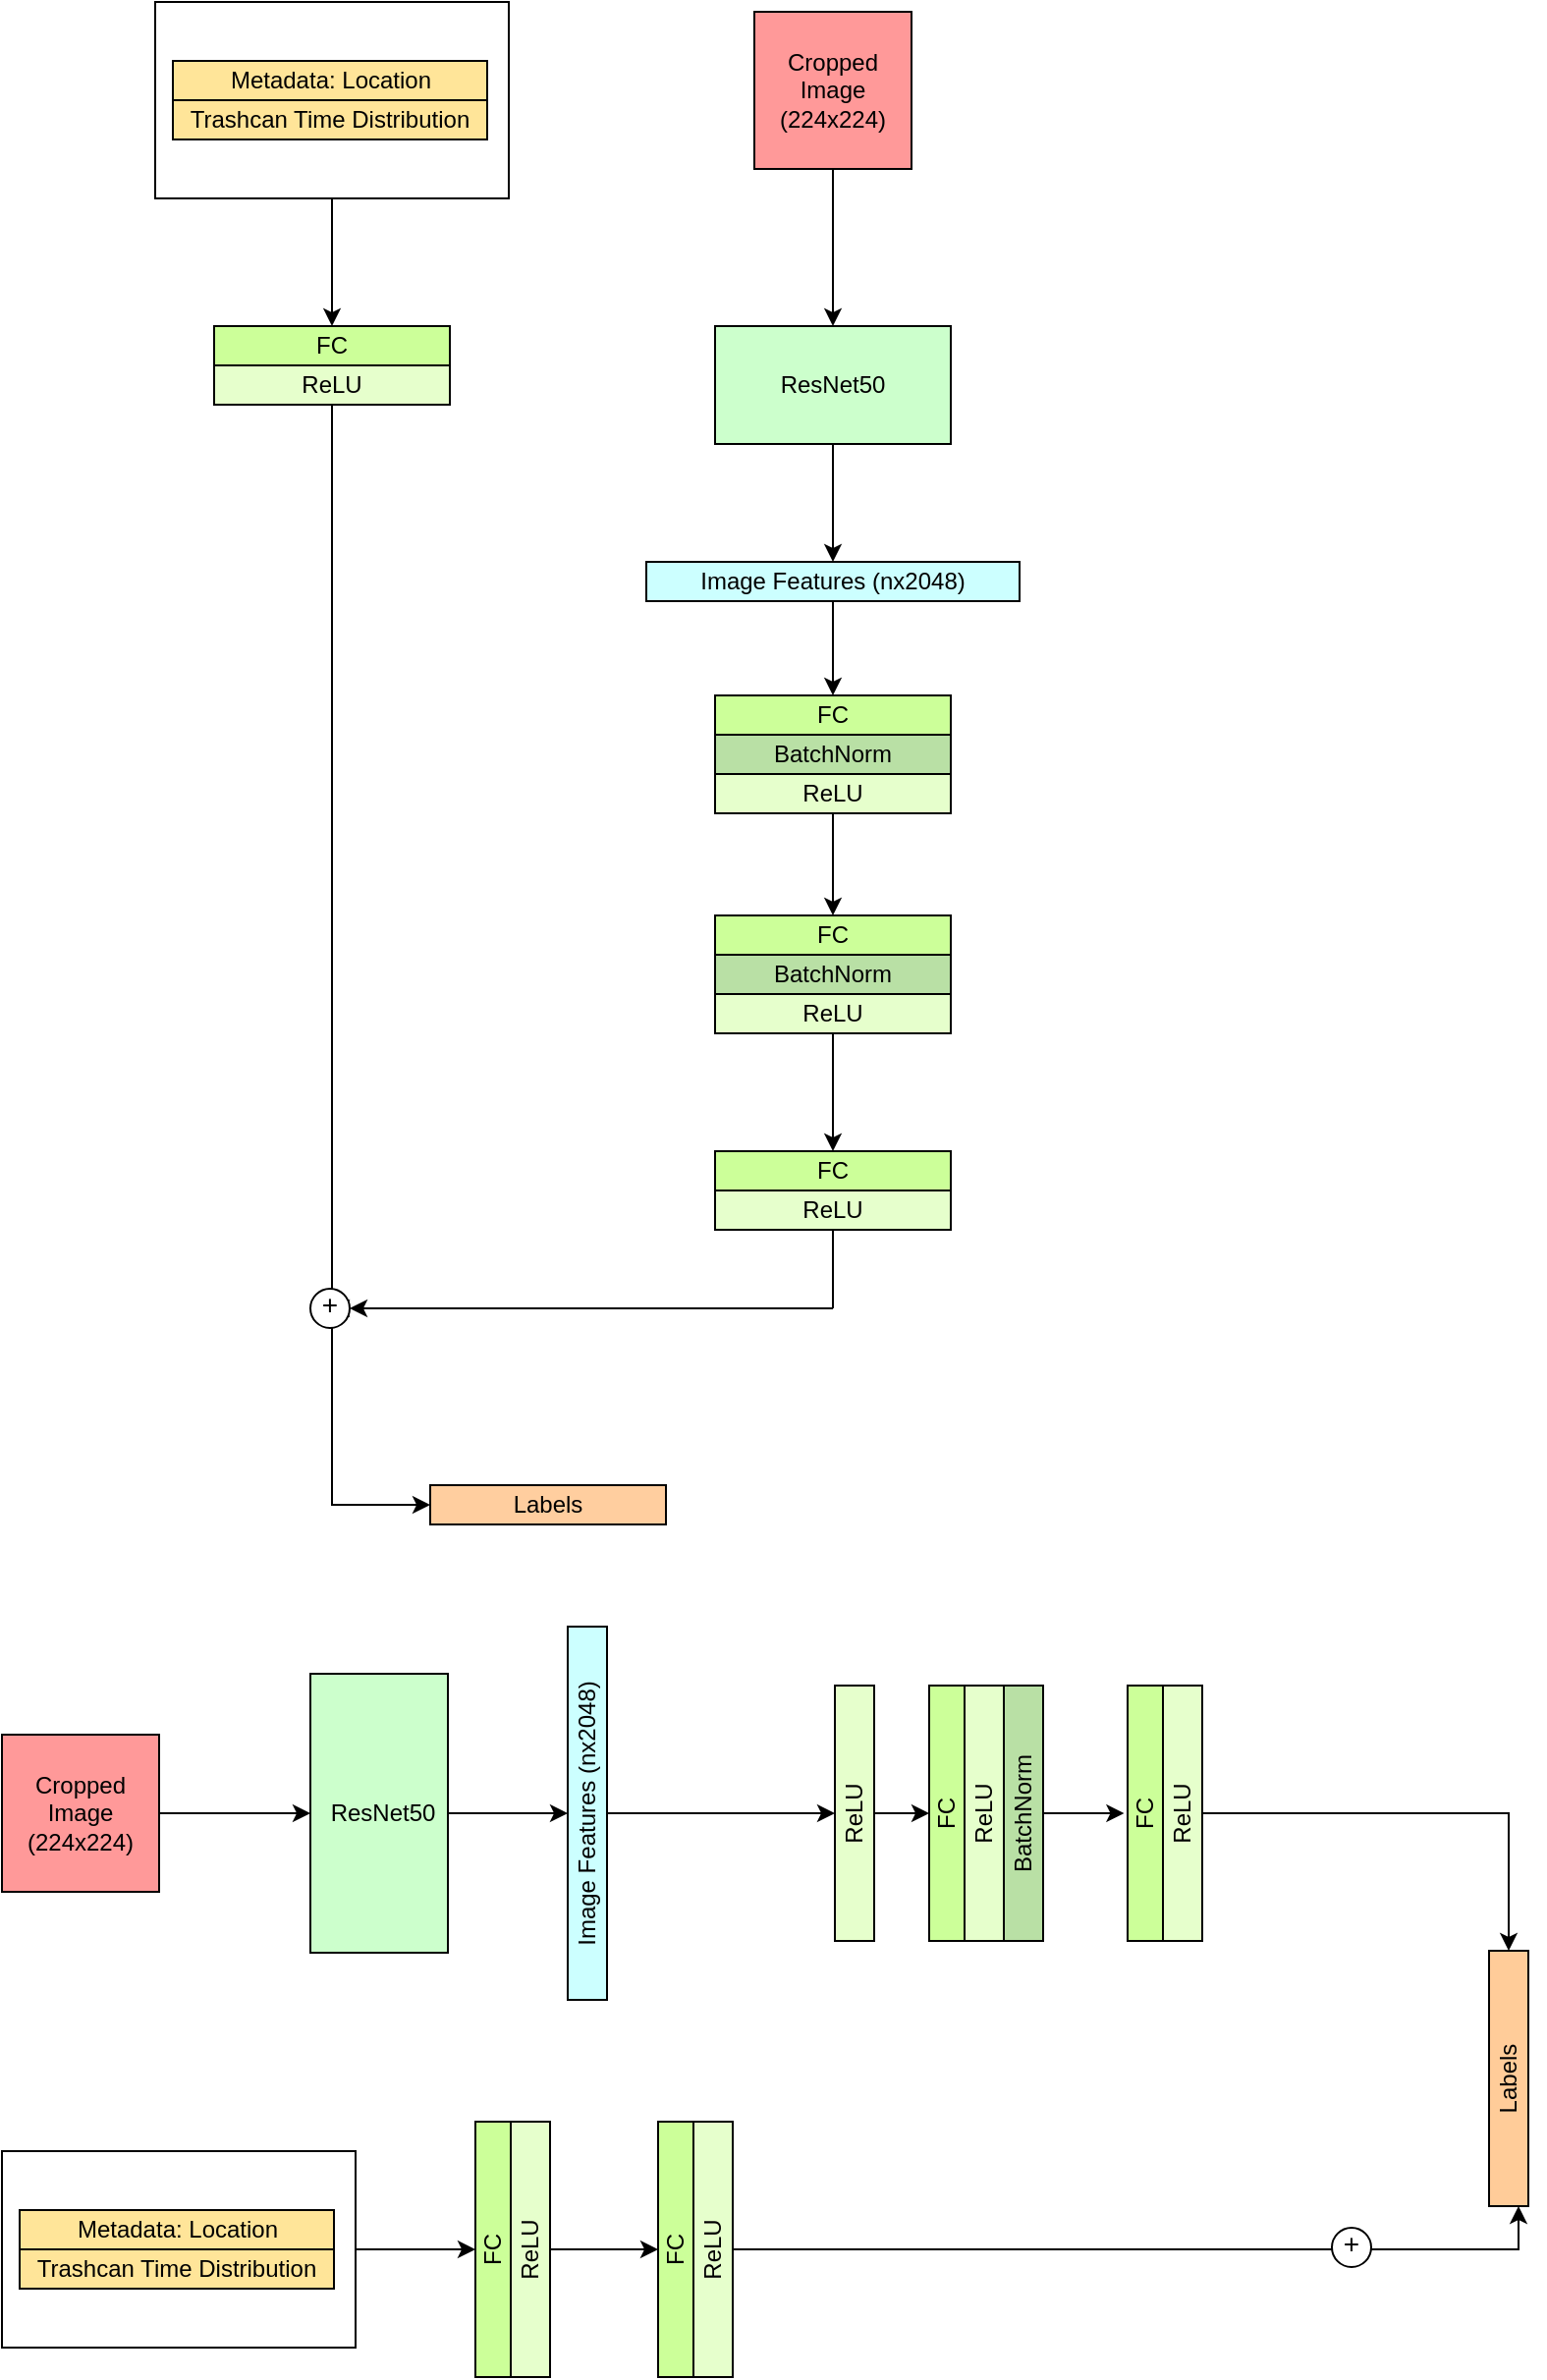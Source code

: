 <mxGraphModel dx="1297" dy="867" grid="0" gridSize="10" guides="0" tooltips="1" connect="1" arrows="1" fold="1" page="1" pageScale="1" pageWidth="1100" pageHeight="850" background="#ffffff"><root><mxCell id="0"/><mxCell id="1" parent="0"/><mxCell id="11" value="" style="group" parent="1" vertex="1" connectable="0"><mxGeometry x="525" y="120" width="80" height="80" as="geometry"/></mxCell><mxCell id="9" value="" style="whiteSpace=wrap;html=1;aspect=fixed;fillColor=#FF9999;" parent="11" vertex="1"><mxGeometry width="80" height="80" as="geometry"/></mxCell><mxCell id="10" value="Cropped Image (224x224)" style="text;html=1;strokeColor=none;fillColor=none;align=center;verticalAlign=middle;whiteSpace=wrap;rounded=0;" parent="11" vertex="1"><mxGeometry x="5" y="20" width="70" height="40" as="geometry"/></mxCell><mxCell id="12" value="" style="group" parent="1" vertex="1" connectable="0"><mxGeometry x="505" y="280" width="120" height="60" as="geometry"/></mxCell><mxCell id="4" value="" style="rounded=0;whiteSpace=wrap;html=1;fillColor=#CCFFCC;" parent="12" vertex="1"><mxGeometry width="120" height="60" as="geometry"/></mxCell><mxCell id="5" value="ResNet50" style="text;html=1;strokeColor=none;fillColor=none;align=center;verticalAlign=middle;whiteSpace=wrap;rounded=0;" parent="12" vertex="1"><mxGeometry x="20" y="20" width="80" height="20" as="geometry"/></mxCell><mxCell id="6" style="edgeStyle=orthogonalEdgeStyle;rounded=0;html=1;exitX=0.5;exitY=0;entryX=0.5;entryY=0;jettySize=auto;orthogonalLoop=1;" parent="12" source="5" target="5" edge="1"><mxGeometry relative="1" as="geometry"/></mxCell><mxCell id="23" style="edgeStyle=orthogonalEdgeStyle;rounded=0;html=1;exitX=0.5;exitY=1;entryX=0.5;entryY=0;jettySize=auto;orthogonalLoop=1;" parent="1" source="9" target="4" edge="1"><mxGeometry relative="1" as="geometry"/></mxCell><mxCell id="26" value="" style="group" parent="1" vertex="1" connectable="0"><mxGeometry x="470" y="400" width="190" height="20" as="geometry"/></mxCell><mxCell id="24" value="" style="rounded=0;whiteSpace=wrap;html=1;fillColor=#CCFFFF;" parent="26" vertex="1"><mxGeometry width="190" height="20" as="geometry"/></mxCell><mxCell id="25" value="Image Features (nx2048)" style="text;html=1;strokeColor=none;fillColor=none;align=center;verticalAlign=middle;whiteSpace=wrap;rounded=0;" parent="26" vertex="1"><mxGeometry x="15" width="160" height="20" as="geometry"/></mxCell><mxCell id="27" style="edgeStyle=orthogonalEdgeStyle;rounded=0;html=1;exitX=0.5;exitY=1;entryX=0.5;entryY=0;jettySize=auto;orthogonalLoop=1;" parent="1" source="4" target="25" edge="1"><mxGeometry relative="1" as="geometry"/></mxCell><mxCell id="32" value="" style="group" parent="1" vertex="1" connectable="0"><mxGeometry x="229" y="145" width="171" height="70" as="geometry"/></mxCell><mxCell id="31" value="" style="group" parent="32" vertex="1" connectable="0"><mxGeometry width="171" height="70" as="geometry"/></mxCell><mxCell id="17" value="" style="group" parent="31" vertex="1" connectable="0"><mxGeometry width="171" height="70" as="geometry"/></mxCell><mxCell id="14" value="" style="rounded=0;whiteSpace=wrap;html=1;fillColor=#FFE599;" parent="17" vertex="1"><mxGeometry width="160" height="20" as="geometry"/></mxCell><mxCell id="15" value="Metadata: Location" style="text;html=1;strokeColor=none;fillColor=none;align=center;verticalAlign=middle;whiteSpace=wrap;rounded=0;" parent="17" vertex="1"><mxGeometry x="3" width="155" height="20" as="geometry"/></mxCell><mxCell id="16" style="edgeStyle=orthogonalEdgeStyle;rounded=0;html=1;exitX=0.5;exitY=0;entryX=0.5;entryY=0;jettySize=auto;orthogonalLoop=1;" parent="17" source="15" target="15" edge="1"><mxGeometry relative="1" as="geometry"/></mxCell><mxCell id="28" value="" style="rounded=0;whiteSpace=wrap;html=1;fillColor=none;" parent="17" vertex="1"><mxGeometry x="-9" y="-30" width="180" height="100" as="geometry"/></mxCell><mxCell id="18" value="" style="rounded=0;whiteSpace=wrap;html=1;fillColor=#FFE599;" parent="31" vertex="1"><mxGeometry y="20" width="160" height="20" as="geometry"/></mxCell><mxCell id="19" value="Trashcan Time Distribution" style="text;html=1;strokeColor=none;fillColor=none;align=center;verticalAlign=middle;whiteSpace=wrap;rounded=0;" parent="31" vertex="1"><mxGeometry x="5" y="20" width="150" height="20" as="geometry"/></mxCell><mxCell id="33" value="" style="rounded=0;whiteSpace=wrap;html=1;fillColor=#CCFF99;" parent="1" vertex="1"><mxGeometry x="250" y="280" width="120" height="20" as="geometry"/></mxCell><mxCell id="34" value="FC" style="text;html=1;strokeColor=none;fillColor=none;align=center;verticalAlign=middle;whiteSpace=wrap;rounded=0;" parent="1" vertex="1"><mxGeometry x="290" y="280" width="40" height="20" as="geometry"/></mxCell><mxCell id="35" style="edgeStyle=orthogonalEdgeStyle;rounded=0;html=1;exitX=0.5;exitY=1;entryX=0.5;entryY=0;jettySize=auto;orthogonalLoop=1;" parent="1" source="28" target="34" edge="1"><mxGeometry relative="1" as="geometry"/></mxCell><mxCell id="36" value="" style="rounded=0;whiteSpace=wrap;html=1;fillColor=#E6FFCC;" parent="1" vertex="1"><mxGeometry x="250" y="300" width="120" height="20" as="geometry"/></mxCell><mxCell id="79" style="edgeStyle=orthogonalEdgeStyle;rounded=0;html=1;exitX=0.5;exitY=1;entryX=0;entryY=0.5;jettySize=auto;orthogonalLoop=1;shadow=0;" parent="1" source="37" target="47" edge="1"><mxGeometry relative="1" as="geometry"/></mxCell><mxCell id="37" value="ReLU" style="text;html=1;strokeColor=none;fillColor=none;align=center;verticalAlign=middle;whiteSpace=wrap;rounded=0;" parent="1" vertex="1"><mxGeometry x="290" y="300" width="40" height="20" as="geometry"/></mxCell><mxCell id="47" value="" style="rounded=0;whiteSpace=wrap;html=1;strokeWidth=1;fillColor=#FFCE9F;fontSize=12;" parent="1" vertex="1"><mxGeometry x="360" y="870" width="120" height="20" as="geometry"/></mxCell><mxCell id="48" value="Labels" style="text;html=1;strokeColor=none;fillColor=none;align=center;verticalAlign=middle;whiteSpace=wrap;rounded=0;fontSize=12;" parent="1" vertex="1"><mxGeometry x="400" y="870" width="40" height="20" as="geometry"/></mxCell><mxCell id="50" value="" style="rounded=0;whiteSpace=wrap;html=1;fillColor=#CCFF99;" parent="1" vertex="1"><mxGeometry x="505" y="468" width="120" height="20" as="geometry"/></mxCell><mxCell id="51" value="FC" style="text;html=1;strokeColor=none;fillColor=none;align=center;verticalAlign=middle;whiteSpace=wrap;rounded=0;" parent="1" vertex="1"><mxGeometry x="545" y="468" width="40" height="20" as="geometry"/></mxCell><mxCell id="54" value="" style="rounded=0;whiteSpace=wrap;html=1;fillColor=#E6FFCC;" parent="1" vertex="1"><mxGeometry x="505" y="508" width="120" height="20" as="geometry"/></mxCell><mxCell id="69" style="edgeStyle=orthogonalEdgeStyle;rounded=0;html=1;exitX=0.5;exitY=1;entryX=0.5;entryY=0;jettySize=auto;orthogonalLoop=1;fontSize=12;" parent="1" source="55" target="62" edge="1"><mxGeometry relative="1" as="geometry"/></mxCell><mxCell id="55" value="ReLU" style="text;html=1;strokeColor=none;fillColor=none;align=center;verticalAlign=middle;whiteSpace=wrap;rounded=0;" parent="1" vertex="1"><mxGeometry x="545" y="508" width="40" height="20" as="geometry"/></mxCell><mxCell id="56" value="" style="rounded=0;whiteSpace=wrap;html=1;fillColor=#B9E0A5;" parent="1" vertex="1"><mxGeometry x="505" y="488" width="120" height="20" as="geometry"/></mxCell><mxCell id="57" value="BatchNorm" style="text;html=1;strokeColor=none;fillColor=none;align=center;verticalAlign=middle;whiteSpace=wrap;rounded=0;" parent="1" vertex="1"><mxGeometry x="545" y="488" width="40" height="20" as="geometry"/></mxCell><mxCell id="58" style="edgeStyle=orthogonalEdgeStyle;rounded=0;html=1;exitX=0.5;exitY=1;entryX=0.5;entryY=0;jettySize=auto;orthogonalLoop=1;fontSize=12;" parent="1" source="25" target="51" edge="1"><mxGeometry relative="1" as="geometry"/></mxCell><mxCell id="61" value="" style="rounded=0;whiteSpace=wrap;html=1;fillColor=#CCFF99;" parent="1" vertex="1"><mxGeometry x="505" y="580" width="120" height="20" as="geometry"/></mxCell><mxCell id="62" value="FC" style="text;html=1;strokeColor=none;fillColor=none;align=center;verticalAlign=middle;whiteSpace=wrap;rounded=0;" parent="1" vertex="1"><mxGeometry x="545" y="580" width="40" height="20" as="geometry"/></mxCell><mxCell id="63" value="" style="rounded=0;whiteSpace=wrap;html=1;fillColor=#E6FFCC;" parent="1" vertex="1"><mxGeometry x="505" y="620" width="120" height="20" as="geometry"/></mxCell><mxCell id="74" style="edgeStyle=orthogonalEdgeStyle;rounded=0;html=1;exitX=0.5;exitY=1;entryX=0.5;entryY=0;jettySize=auto;orthogonalLoop=1;fontSize=12;" parent="1" source="64" target="71" edge="1"><mxGeometry relative="1" as="geometry"/></mxCell><mxCell id="64" value="ReLU" style="text;html=1;strokeColor=none;fillColor=none;align=center;verticalAlign=middle;whiteSpace=wrap;rounded=0;" parent="1" vertex="1"><mxGeometry x="545" y="620" width="40" height="20" as="geometry"/></mxCell><mxCell id="65" value="" style="rounded=0;whiteSpace=wrap;html=1;fillColor=#B9E0A5;" parent="1" vertex="1"><mxGeometry x="505" y="600" width="120" height="20" as="geometry"/></mxCell><mxCell id="66" value="BatchNorm" style="text;html=1;strokeColor=none;fillColor=none;align=center;verticalAlign=middle;whiteSpace=wrap;rounded=0;" parent="1" vertex="1"><mxGeometry x="545" y="600" width="40" height="20" as="geometry"/></mxCell><mxCell id="70" value="FC" style="text;html=1;strokeColor=none;fillColor=none;align=center;verticalAlign=middle;whiteSpace=wrap;rounded=0;" parent="1" vertex="1"><mxGeometry x="545" y="700" width="40" height="20" as="geometry"/></mxCell><mxCell id="71" value="FC" style="rounded=0;whiteSpace=wrap;html=1;fillColor=#CCFF99;" parent="1" vertex="1"><mxGeometry x="505" y="700" width="120" height="20" as="geometry"/></mxCell><mxCell id="72" value="ReLU" style="text;html=1;strokeColor=none;fillColor=none;align=center;verticalAlign=middle;whiteSpace=wrap;rounded=0;" parent="1" vertex="1"><mxGeometry x="545" y="720" width="40" height="20" as="geometry"/></mxCell><mxCell id="73" value="ReLU" style="rounded=0;whiteSpace=wrap;html=1;fillColor=#E6FFCC;" parent="1" vertex="1"><mxGeometry x="505" y="720" width="120" height="20" as="geometry"/></mxCell><mxCell id="81" value="" style="endArrow=classic;html=1;endSize=6;" parent="1" source="83" edge="1"><mxGeometry width="50" height="50" relative="1" as="geometry"><mxPoint x="565" y="780" as="sourcePoint"/><mxPoint x="310" y="780" as="targetPoint"/></mxGeometry></mxCell><mxCell id="82" value="" style="endArrow=none;html=1;entryX=0.5;entryY=1;" parent="1" target="72" edge="1"><mxGeometry width="50" height="50" relative="1" as="geometry"><mxPoint x="565" y="780" as="sourcePoint"/><mxPoint x="270" y="910" as="targetPoint"/></mxGeometry></mxCell><mxCell id="83" value="&lt;font style=&quot;font-size: 14px&quot;&gt;+&lt;/font&gt;" style="ellipse;whiteSpace=wrap;html=1;aspect=fixed;verticalAlign=bottom;horizontal=1;spacingTop=0;spacingLeft=0;spacingBottom=1;" parent="1" vertex="1"><mxGeometry x="299" y="770" width="20" height="20" as="geometry"/></mxCell><mxCell id="86" value="" style="endArrow=classic;html=1;endSize=6;" parent="1" target="83" edge="1"><mxGeometry width="50" height="50" relative="1" as="geometry"><mxPoint x="565" y="780" as="sourcePoint"/><mxPoint x="310" y="780" as="targetPoint"/></mxGeometry></mxCell><mxCell id="87" value="" style="group" parent="1" vertex="1" connectable="0"><mxGeometry x="142" y="997" width="80" height="80" as="geometry"/></mxCell><mxCell id="88" value="" style="whiteSpace=wrap;html=1;aspect=fixed;fillColor=#FF9999;" parent="87" vertex="1"><mxGeometry width="80" height="80" as="geometry"/></mxCell><mxCell id="89" value="Cropped Image (224x224)" style="text;html=1;strokeColor=none;fillColor=none;align=center;verticalAlign=middle;whiteSpace=wrap;rounded=0;" parent="87" vertex="1"><mxGeometry x="5" y="20" width="70" height="40" as="geometry"/></mxCell><mxCell id="90" value="" style="group" parent="1" vertex="1" connectable="0"><mxGeometry x="276" y="966" width="120" height="142" as="geometry"/></mxCell><mxCell id="91" value="" style="rounded=0;whiteSpace=wrap;html=1;fillColor=#CCFFCC;" parent="90" vertex="1"><mxGeometry x="23" width="70" height="142" as="geometry"/></mxCell><mxCell id="92" value="ResNet50" style="text;html=1;strokeColor=none;fillColor=none;align=center;verticalAlign=middle;whiteSpace=wrap;rounded=0;" parent="90" vertex="1"><mxGeometry x="20" y="47.333" width="80" height="47.333" as="geometry"/></mxCell><mxCell id="93" style="edgeStyle=orthogonalEdgeStyle;rounded=0;html=1;exitX=0.5;exitY=0;entryX=0.5;entryY=0;jettySize=auto;orthogonalLoop=1;" parent="90" source="92" target="92" edge="1"><mxGeometry relative="1" as="geometry"/></mxCell><mxCell id="94" value="" style="group;rotation=-90;" parent="1" vertex="1" connectable="0"><mxGeometry x="334" y="1030" width="201" height="17" as="geometry"/></mxCell><mxCell id="95" value="Image Features (nx2048)" style="rounded=0;whiteSpace=wrap;html=1;fillColor=#CCFFFF;rotation=-90;" parent="94" vertex="1"><mxGeometry x="11" y="-3" width="190" height="20" as="geometry"/></mxCell><mxCell id="96" value="" style="group" parent="1" vertex="1" connectable="0"><mxGeometry x="151" y="1239" width="171" height="70" as="geometry"/></mxCell><mxCell id="97" value="" style="group" parent="96" vertex="1" connectable="0"><mxGeometry width="171" height="70" as="geometry"/></mxCell><mxCell id="98" value="" style="group" parent="97" vertex="1" connectable="0"><mxGeometry width="171" height="70" as="geometry"/></mxCell><mxCell id="99" value="" style="rounded=0;whiteSpace=wrap;html=1;fillColor=#FFE599;" parent="98" vertex="1"><mxGeometry width="160" height="20" as="geometry"/></mxCell><mxCell id="100" value="Metadata: Location" style="text;html=1;strokeColor=none;fillColor=none;align=center;verticalAlign=middle;whiteSpace=wrap;rounded=0;" parent="98" vertex="1"><mxGeometry x="3" width="155" height="20" as="geometry"/></mxCell><mxCell id="101" style="edgeStyle=orthogonalEdgeStyle;rounded=0;html=1;exitX=0.5;exitY=0;entryX=0.5;entryY=0;jettySize=auto;orthogonalLoop=1;" parent="98" source="100" target="100" edge="1"><mxGeometry relative="1" as="geometry"/></mxCell><mxCell id="102" value="" style="rounded=0;whiteSpace=wrap;html=1;fillColor=none;" parent="98" vertex="1"><mxGeometry x="-9" y="-30" width="180" height="100" as="geometry"/></mxCell><mxCell id="103" value="" style="rounded=0;whiteSpace=wrap;html=1;fillColor=#FFE599;" parent="97" vertex="1"><mxGeometry y="20" width="160" height="20" as="geometry"/></mxCell><mxCell id="104" value="Trashcan Time Distribution" style="text;html=1;strokeColor=none;fillColor=none;align=center;verticalAlign=middle;whiteSpace=wrap;rounded=0;" parent="97" vertex="1"><mxGeometry x="5" y="20" width="150" height="20" as="geometry"/></mxCell><mxCell id="107" style="edgeStyle=orthogonalEdgeStyle;rounded=0;html=1;exitX=0.5;exitY=1;entryX=0.5;entryY=0;jettySize=auto;orthogonalLoop=1;" parent="1" source="108" target="117" edge="1"><mxGeometry relative="1" as="geometry"/></mxCell><mxCell id="108" value="ReLU" style="rounded=0;whiteSpace=wrap;html=1;fillColor=#E6FFCC;rotation=-90;" parent="1" vertex="1"><mxGeometry x="346" y="1249" width="130" height="20" as="geometry"/></mxCell><mxCell id="109" value="FC" style="rounded=0;whiteSpace=wrap;html=1;fillColor=#CCFF99;rotation=-90;" parent="1" vertex="1"><mxGeometry x="327" y="1250" width="130" height="18" as="geometry"/></mxCell><mxCell id="110" style="edgeStyle=orthogonalEdgeStyle;rounded=0;html=1;exitX=1;exitY=0.5;entryX=0;entryY=0.5;jettySize=auto;orthogonalLoop=1;" parent="1" source="88" target="91" edge="1"><mxGeometry relative="1" as="geometry"/></mxCell><mxCell id="111" style="edgeStyle=orthogonalEdgeStyle;rounded=0;html=1;exitX=1;exitY=0.5;entryX=0.5;entryY=0;jettySize=auto;orthogonalLoop=1;" parent="1" source="91" target="95" edge="1"><mxGeometry relative="1" as="geometry"/></mxCell><mxCell id="112" style="edgeStyle=orthogonalEdgeStyle;rounded=0;html=1;exitX=1;exitY=0.5;entryX=0.5;entryY=0;jettySize=auto;orthogonalLoop=1;" parent="1" source="102" target="109" edge="1"><mxGeometry relative="1" as="geometry"/></mxCell><mxCell id="116" style="edgeStyle=orthogonalEdgeStyle;rounded=0;html=1;exitX=1;exitY=1;entryX=1;entryY=1;jettySize=auto;orthogonalLoop=1;fontSize=14;" parent="1" edge="1"><mxGeometry relative="1" as="geometry"><mxPoint x="598" y="1266" as="sourcePoint"/><mxPoint x="598" y="1266" as="targetPoint"/></mxGeometry></mxCell><mxCell id="117" value="FC" style="rounded=0;whiteSpace=wrap;html=1;fillColor=#CCFF99;rotation=-90;" parent="1" vertex="1"><mxGeometry x="420" y="1250" width="130" height="18" as="geometry"/></mxCell><mxCell id="118" value="ReLU" style="rounded=0;whiteSpace=wrap;html=1;fillColor=#E6FFCC;rotation=-90;" parent="1" vertex="1"><mxGeometry x="439" y="1249" width="130" height="20" as="geometry"/></mxCell><mxCell id="119" style="edgeStyle=orthogonalEdgeStyle;rounded=0;html=1;exitX=0.5;exitY=1;entryX=0.5;entryY=0;jettySize=auto;orthogonalLoop=1;" parent="1" source="120" target="123" edge="1"><mxGeometry relative="1" as="geometry"/></mxCell><mxCell id="120" value="ReLU" style="rounded=0;whiteSpace=wrap;html=1;fillColor=#E6FFCC;rotation=-90;" parent="1" vertex="1"><mxGeometry x="511" y="1027" width="130" height="20" as="geometry"/></mxCell><mxCell id="121" style="edgeStyle=orthogonalEdgeStyle;rounded=0;html=1;exitX=0.5;exitY=1;jettySize=auto;orthogonalLoop=1;" parent="1" source="122" edge="1"><mxGeometry relative="1" as="geometry"><mxPoint x="713.203" y="1037" as="targetPoint"/></mxGeometry></mxCell><mxCell id="122" value="BatchNorm" style="rounded=0;whiteSpace=wrap;html=1;fillColor=#B9E0A5;rotation=-90;" parent="1" vertex="1"><mxGeometry x="597" y="1027" width="130" height="20" as="geometry"/></mxCell><mxCell id="123" value="FC" style="rounded=0;whiteSpace=wrap;html=1;fillColor=#CCFF99;rotation=-90;" parent="1" vertex="1"><mxGeometry x="558" y="1028" width="130" height="18" as="geometry"/></mxCell><mxCell id="124" value="ReLU" style="rounded=0;whiteSpace=wrap;html=1;fillColor=#E6FFCC;rotation=-90;" parent="1" vertex="1"><mxGeometry x="577" y="1027" width="130" height="20" as="geometry"/></mxCell><mxCell id="132" style="edgeStyle=orthogonalEdgeStyle;rounded=0;html=1;exitX=0.5;exitY=1;entryX=1;entryY=0.5;jettySize=auto;orthogonalLoop=1;" parent="1" source="126" target="128" edge="1"><mxGeometry relative="1" as="geometry"/></mxCell><mxCell id="126" value="ReLU" style="rounded=0;whiteSpace=wrap;html=1;fillColor=#E6FFCC;rotation=-90;" parent="1" vertex="1"><mxGeometry x="678" y="1027" width="130" height="20" as="geometry"/></mxCell><mxCell id="127" value="FC" style="rounded=0;whiteSpace=wrap;html=1;fillColor=#CCFF99;rotation=-90;" parent="1" vertex="1"><mxGeometry x="659" y="1028" width="130" height="18" as="geometry"/></mxCell><mxCell id="128" value="Labels" style="rounded=0;whiteSpace=wrap;html=1;fillColor=#FFCC99;rotation=-90;" parent="1" vertex="1"><mxGeometry x="844" y="1162" width="130" height="20" as="geometry"/></mxCell><mxCell id="129" style="edgeStyle=orthogonalEdgeStyle;rounded=0;html=1;exitX=0.25;exitY=1;entryX=0.25;entryY=1;jettySize=auto;orthogonalLoop=1;" parent="1" source="128" target="128" edge="1"><mxGeometry relative="1" as="geometry"/></mxCell><mxCell id="130" style="edgeStyle=orthogonalEdgeStyle;rounded=0;html=1;exitX=0.5;exitY=1;entryX=0.5;entryY=0;jettySize=auto;orthogonalLoop=1;" parent="1" source="95" target="120" edge="1"><mxGeometry relative="1" as="geometry"/></mxCell><mxCell id="131" style="edgeStyle=orthogonalEdgeStyle;rounded=0;html=1;exitX=0.5;exitY=1;entryX=0;entryY=0.75;jettySize=auto;orthogonalLoop=1;" parent="1" source="118" target="128" edge="1"><mxGeometry relative="1" as="geometry"/></mxCell><mxCell id="133" value="&lt;font style=&quot;font-size: 14px&quot;&gt;+&lt;/font&gt;" style="ellipse;whiteSpace=wrap;html=1;aspect=fixed;verticalAlign=bottom;horizontal=1;spacingTop=0;spacingLeft=0;spacingBottom=1;" parent="1" vertex="1"><mxGeometry x="819" y="1248" width="20" height="20" as="geometry"/></mxCell></root></mxGraphModel>
